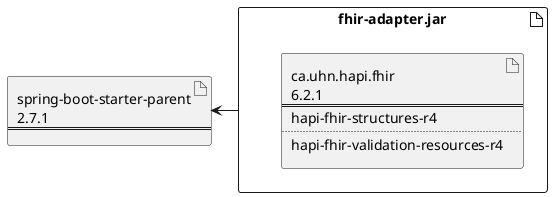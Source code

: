 @startuml

artifact SpringbootParent [
  spring-boot-starter-parent
  2.7.1
  ====
]

artifact fhir_adapter as "fhir-adapter.jar" {

  artifact fhir [
    ca.uhn.hapi.fhir
    6.2.1
    ====
    hapi-fhir-structures-r4
    ....
    hapi-fhir-validation-resources-r4
  ]

}

SpringbootParent <-r- fhir_adapter

@enduml

